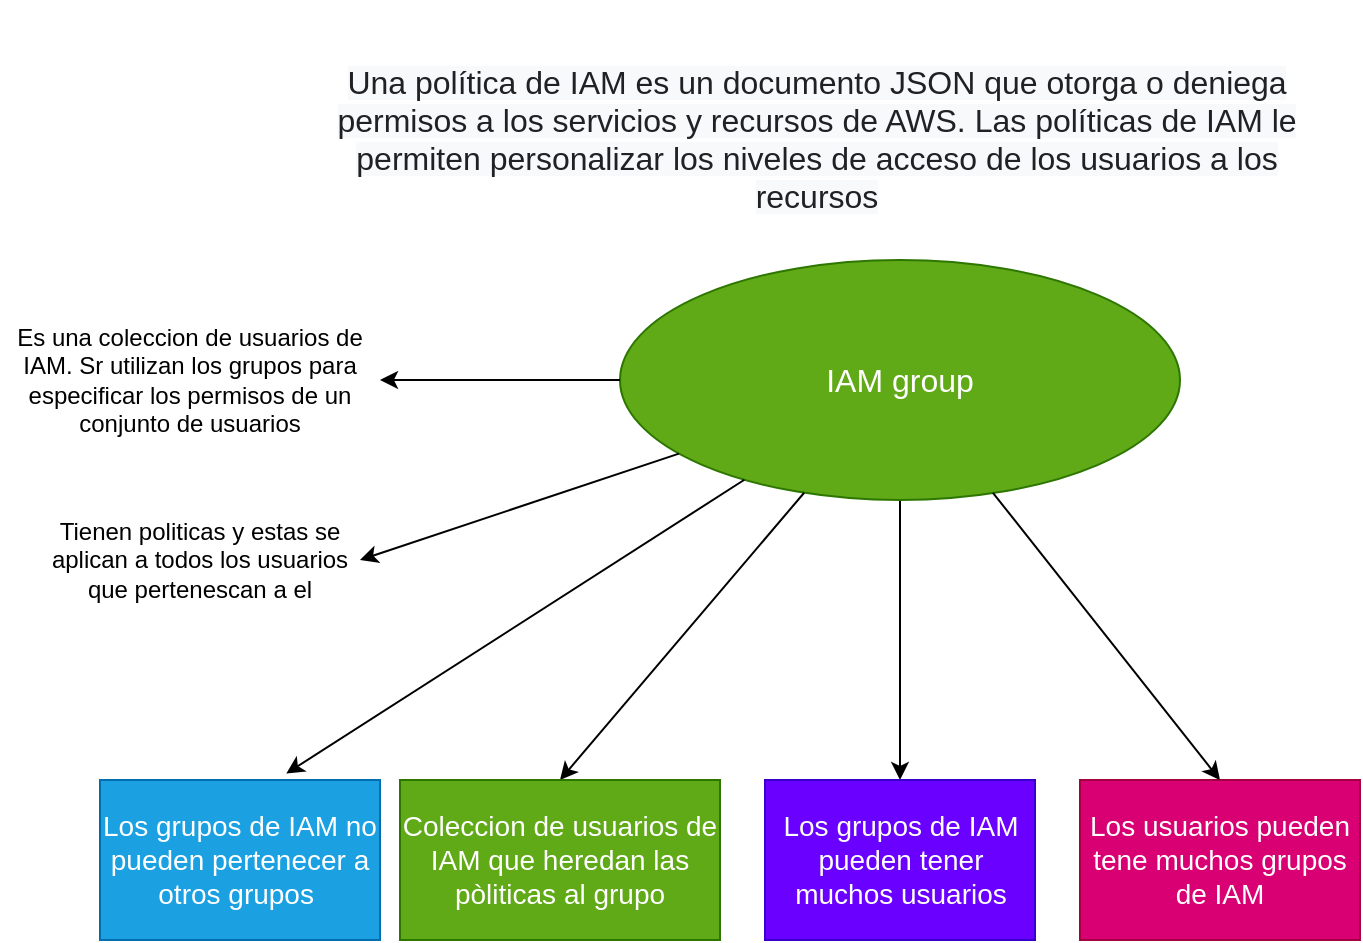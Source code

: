 <mxfile>
    <diagram id="CvzNU_iJYRXSKQcEk06D" name="Page-1">
        <mxGraphModel dx="586" dy="1964" grid="1" gridSize="10" guides="1" tooltips="1" connect="1" arrows="1" fold="1" page="1" pageScale="1" pageWidth="850" pageHeight="1100" math="0" shadow="0">
            <root>
                <mxCell id="0"/>
                <mxCell id="1" parent="0"/>
                <mxCell id="2" value="&lt;font style=&quot;font-size: 16px;&quot;&gt;&lt;br&gt;&lt;span style=&quot;color: rgb(32, 33, 36); font-family: arial, sans-serif; text-align: left; background-color: rgb(248, 249, 250);&quot;&gt;Una política de IAM es un documento JSON que otorga o deniega permisos a los servicios y recursos de AWS. Las políticas de IAM le permiten personalizar los niveles de acceso de los usuarios a los recursos&lt;/span&gt;&lt;/font&gt;" style="text;html=1;strokeColor=none;fillColor=none;align=center;verticalAlign=middle;whiteSpace=wrap;rounded=0;glass=0;shadow=0;" parent="1" vertex="1">
                    <mxGeometry x="220" y="-100" width="497" height="120" as="geometry"/>
                </mxCell>
                <mxCell id="10" value="" style="edgeStyle=none;html=1;fontSize=14;entryX=0.5;entryY=0;entryDx=0;entryDy=0;" parent="1" source="4" target="8" edge="1">
                    <mxGeometry relative="1" as="geometry"/>
                </mxCell>
                <mxCell id="4" value="IAM group" style="ellipse;whiteSpace=wrap;html=1;rounded=0;shadow=0;glass=0;sketch=0;fontSize=16;fillColor=#60a917;fontColor=#ffffff;strokeColor=#2D7600;" parent="1" vertex="1">
                    <mxGeometry x="370" y="30" width="280" height="120" as="geometry"/>
                </mxCell>
                <mxCell id="5" value="" style="endArrow=classic;html=1;fontSize=16;entryX=0.5;entryY=0;entryDx=0;entryDy=0;" parent="1" source="4" target="7" edge="1">
                    <mxGeometry width="50" height="50" relative="1" as="geometry">
                        <mxPoint x="281" y="290" as="sourcePoint"/>
                        <mxPoint x="300" y="290" as="targetPoint"/>
                        <Array as="points"/>
                    </mxGeometry>
                </mxCell>
                <mxCell id="7" value="Coleccion de usuarios de IAM que heredan las pòliticas al grupo" style="text;html=1;strokeColor=#2D7600;fillColor=#60a917;align=center;verticalAlign=middle;whiteSpace=wrap;rounded=0;shadow=0;glass=0;sketch=0;fontSize=14;fontColor=#ffffff;" parent="1" vertex="1">
                    <mxGeometry x="260" y="290" width="160" height="80" as="geometry"/>
                </mxCell>
                <mxCell id="8" value="Los grupos de IAM pueden tener muchos usuarios" style="text;html=1;strokeColor=#3700CC;fillColor=#6a00ff;align=center;verticalAlign=middle;whiteSpace=wrap;rounded=0;shadow=0;glass=0;sketch=0;fontSize=14;fontColor=#ffffff;" parent="1" vertex="1">
                    <mxGeometry x="442.5" y="290" width="135" height="80" as="geometry"/>
                </mxCell>
                <mxCell id="11" value="Los usuarios pueden tene muchos grupos de IAM" style="text;html=1;strokeColor=#A50040;fillColor=#d80073;align=center;verticalAlign=middle;whiteSpace=wrap;rounded=0;shadow=0;glass=0;sketch=0;fontSize=14;fontColor=#ffffff;" parent="1" vertex="1">
                    <mxGeometry x="600" y="290" width="140" height="80" as="geometry"/>
                </mxCell>
                <mxCell id="12" value="" style="edgeStyle=none;html=1;fontSize=14;entryX=0.5;entryY=0;entryDx=0;entryDy=0;exitX=0.666;exitY=0.97;exitDx=0;exitDy=0;exitPerimeter=0;" parent="1" source="4" target="11" edge="1">
                    <mxGeometry relative="1" as="geometry">
                        <mxPoint x="365.999" y="159.998" as="sourcePoint"/>
                        <mxPoint x="479.44" y="262.78" as="targetPoint"/>
                    </mxGeometry>
                </mxCell>
                <mxCell id="15" value="Los grupos de IAM no pueden pertenecer a otros grupos&amp;nbsp;" style="text;html=1;strokeColor=#006EAF;fillColor=#1ba1e2;align=center;verticalAlign=middle;whiteSpace=wrap;rounded=0;shadow=0;glass=0;sketch=0;fontSize=14;fontColor=#ffffff;" parent="1" vertex="1">
                    <mxGeometry x="110" y="290" width="140" height="80" as="geometry"/>
                </mxCell>
                <mxCell id="16" value="" style="endArrow=classic;html=1;fontSize=16;entryX=0.665;entryY=-0.04;entryDx=0;entryDy=0;entryPerimeter=0;" parent="1" source="4" target="15" edge="1">
                    <mxGeometry width="50" height="50" relative="1" as="geometry">
                        <mxPoint x="390" y="130" as="sourcePoint"/>
                        <mxPoint x="291.62" y="245.37" as="targetPoint"/>
                        <Array as="points"/>
                    </mxGeometry>
                </mxCell>
                <mxCell id="17" value="Es una coleccion de usuarios de IAM. Sr utilizan los grupos para especificar los permisos de un conjunto de usuarios" style="text;html=1;strokeColor=none;fillColor=none;align=center;verticalAlign=middle;whiteSpace=wrap;rounded=0;" vertex="1" parent="1">
                    <mxGeometry x="60" y="55" width="190" height="70" as="geometry"/>
                </mxCell>
                <mxCell id="18" value="" style="endArrow=classic;html=1;entryX=1;entryY=0.5;entryDx=0;entryDy=0;exitX=0;exitY=0.5;exitDx=0;exitDy=0;" edge="1" parent="1" source="4" target="17">
                    <mxGeometry width="50" height="50" relative="1" as="geometry">
                        <mxPoint x="280" y="115" as="sourcePoint"/>
                        <mxPoint x="330" y="65" as="targetPoint"/>
                    </mxGeometry>
                </mxCell>
                <mxCell id="19" value="Tienen politicas y estas se aplican a todos los usuarios que pertenescan a el" style="text;html=1;strokeColor=none;fillColor=none;align=center;verticalAlign=middle;whiteSpace=wrap;rounded=0;" vertex="1" parent="1">
                    <mxGeometry x="80" y="150" width="160" height="60" as="geometry"/>
                </mxCell>
                <mxCell id="20" value="" style="endArrow=classic;html=1;entryX=1;entryY=0.5;entryDx=0;entryDy=0;" edge="1" parent="1" source="4" target="19">
                    <mxGeometry width="50" height="50" relative="1" as="geometry">
                        <mxPoint x="260" y="175" as="sourcePoint"/>
                        <mxPoint x="310" y="125" as="targetPoint"/>
                    </mxGeometry>
                </mxCell>
            </root>
        </mxGraphModel>
    </diagram>
</mxfile>